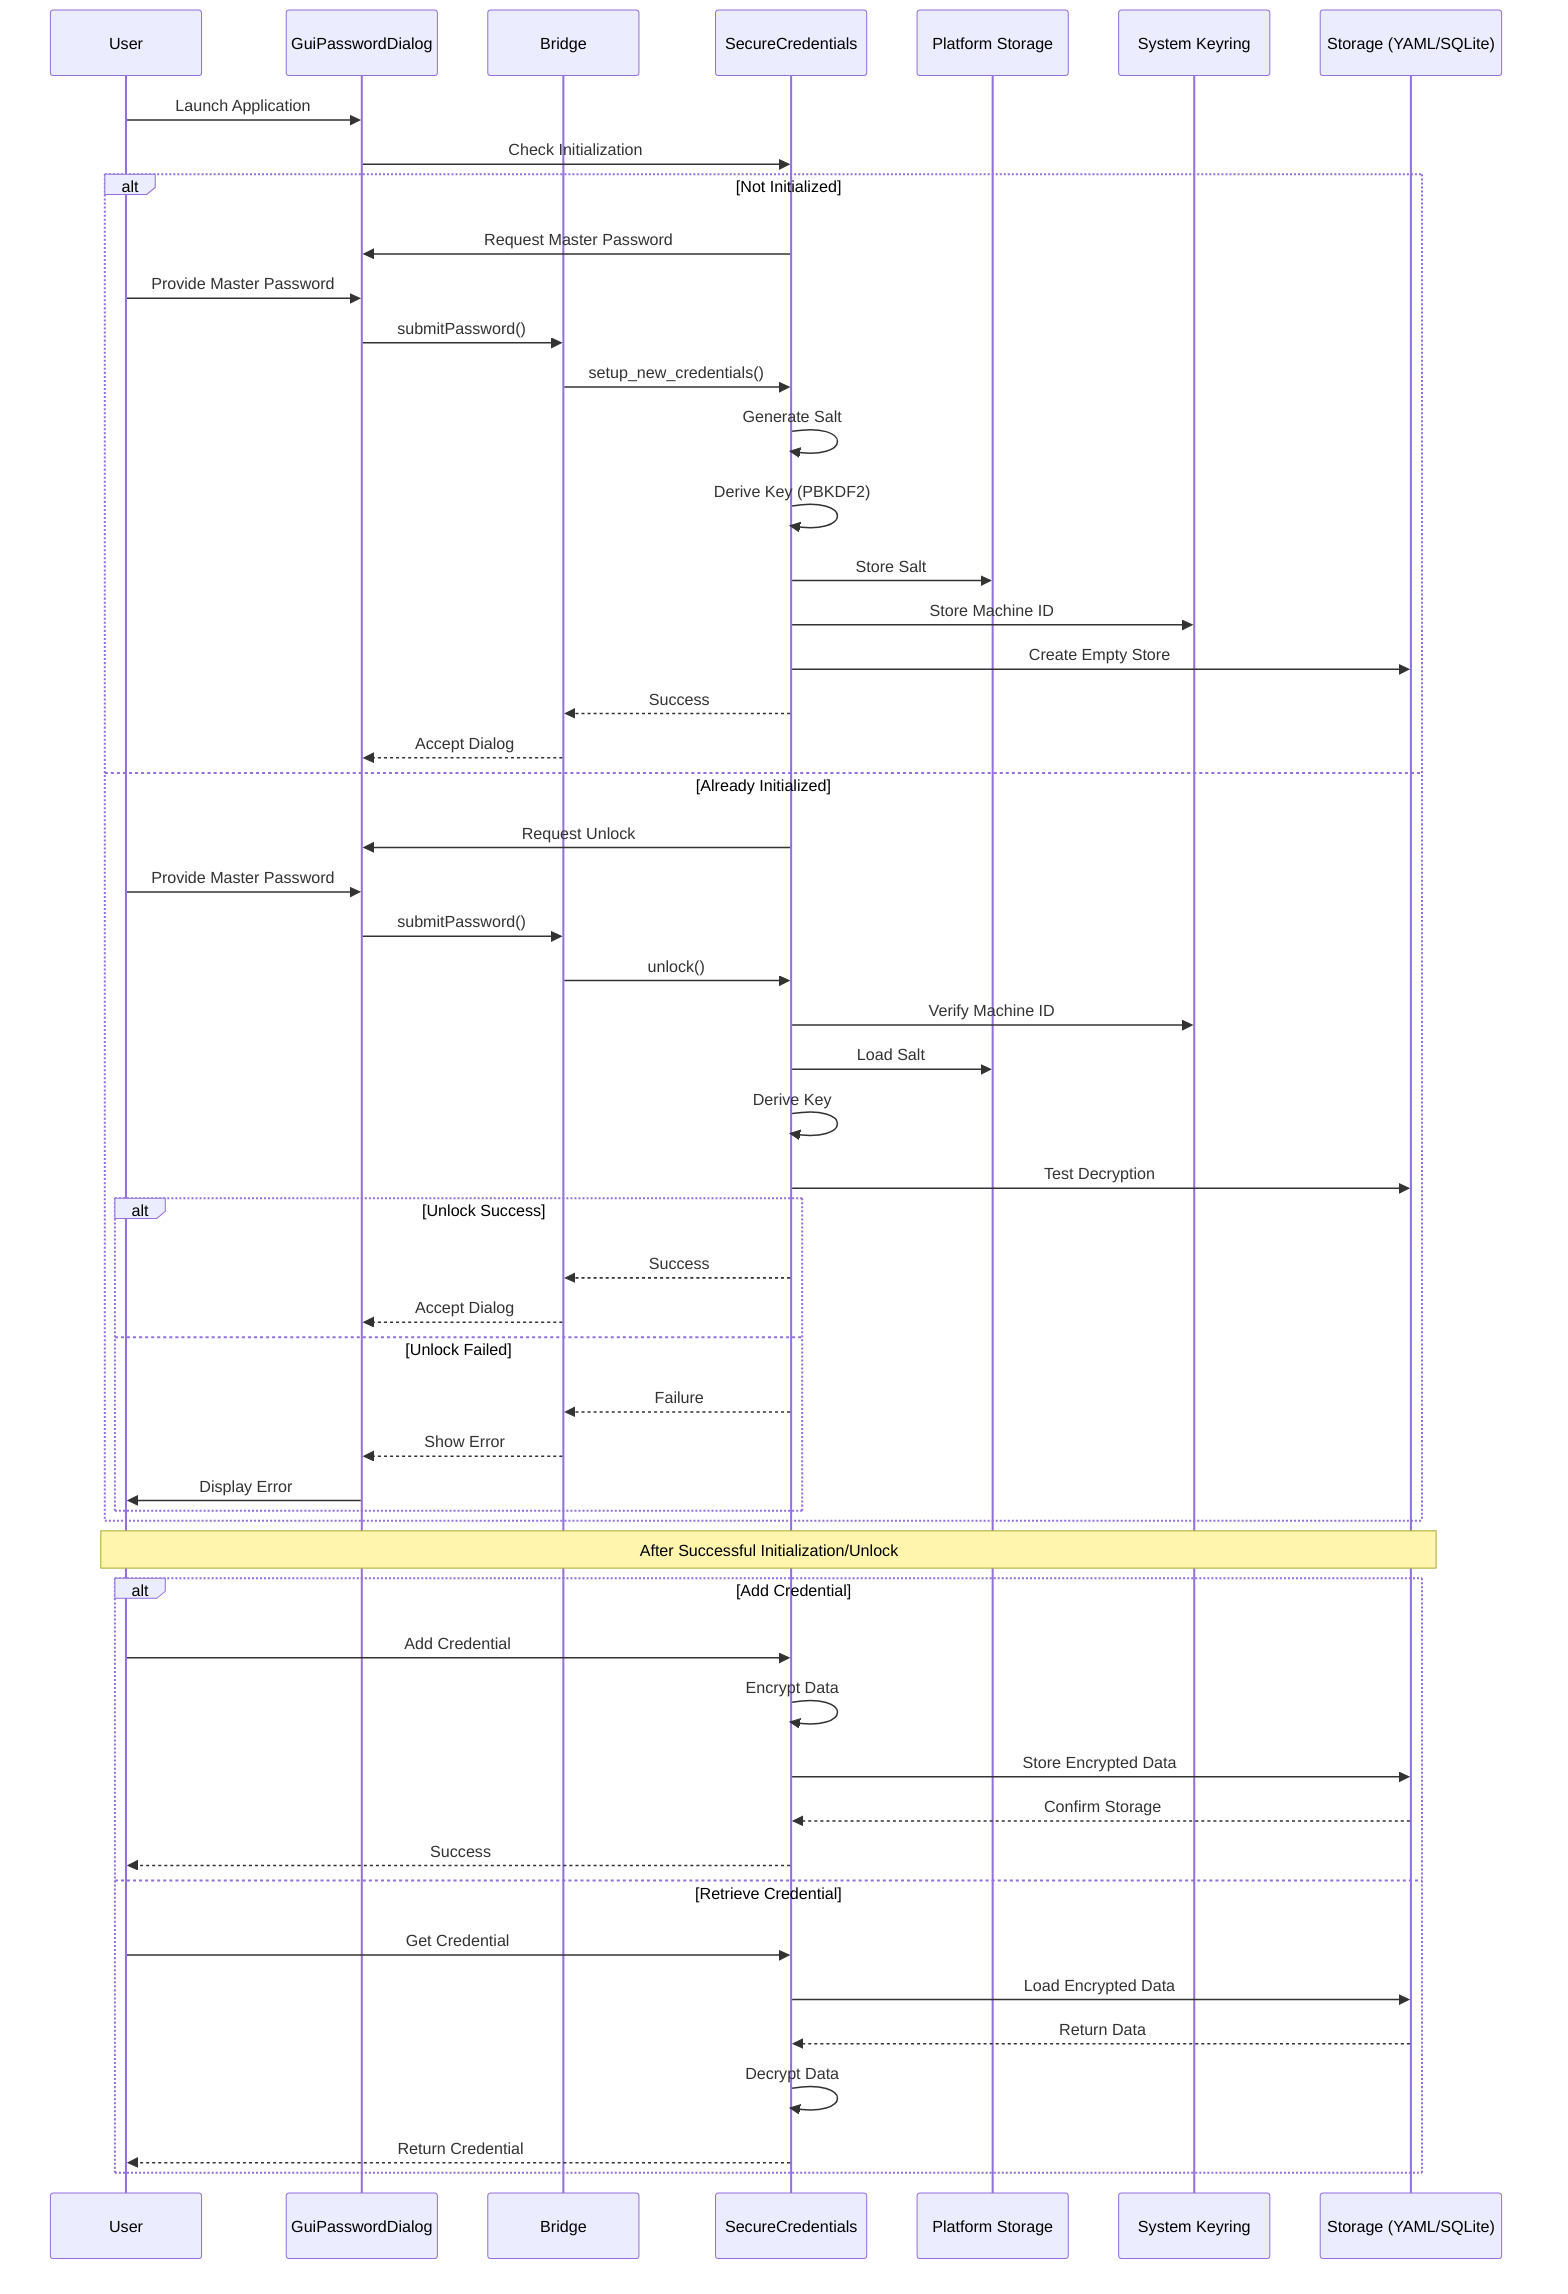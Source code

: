 sequenceDiagram
    participant U as User
    participant UI as GuiPasswordDialog
    participant B as Bridge
    participant SC as SecureCredentials
    participant PS as Platform Storage
    participant SK as System Keyring
    participant ST as Storage (YAML/SQLite)

    %% Initialization Flow
    U->>UI: Launch Application
    UI->>SC: Check Initialization

    alt Not Initialized
        SC->>UI: Request Master Password
        U->>UI: Provide Master Password
        UI->>B: submitPassword()
        B->>SC: setup_new_credentials()
        SC->>SC: Generate Salt
        SC->>SC: Derive Key (PBKDF2)
        SC->>PS: Store Salt
        SC->>SK: Store Machine ID
        SC->>ST: Create Empty Store
        SC-->>B: Success
        B-->>UI: Accept Dialog
    else Already Initialized
        SC->>UI: Request Unlock
        U->>UI: Provide Master Password
        UI->>B: submitPassword()
        B->>SC: unlock()
        SC->>SK: Verify Machine ID
        SC->>PS: Load Salt
        SC->>SC: Derive Key
        SC->>ST: Test Decryption

        alt Unlock Success
            SC-->>B: Success
            B-->>UI: Accept Dialog
        else Unlock Failed
            SC-->>B: Failure
            B-->>UI: Show Error
            UI->>U: Display Error
        end
    end

    %% Credential Operations
    Note over U,ST: After Successful Initialization/Unlock

    alt Add Credential
        U->>SC: Add Credential
        SC->>SC: Encrypt Data
        SC->>ST: Store Encrypted Data
        ST-->>SC: Confirm Storage
        SC-->>U: Success
    else Retrieve Credential
        U->>SC: Get Credential
        SC->>ST: Load Encrypted Data
        ST-->>SC: Return Data
        SC->>SC: Decrypt Data
        SC-->>U: Return Credential
    end